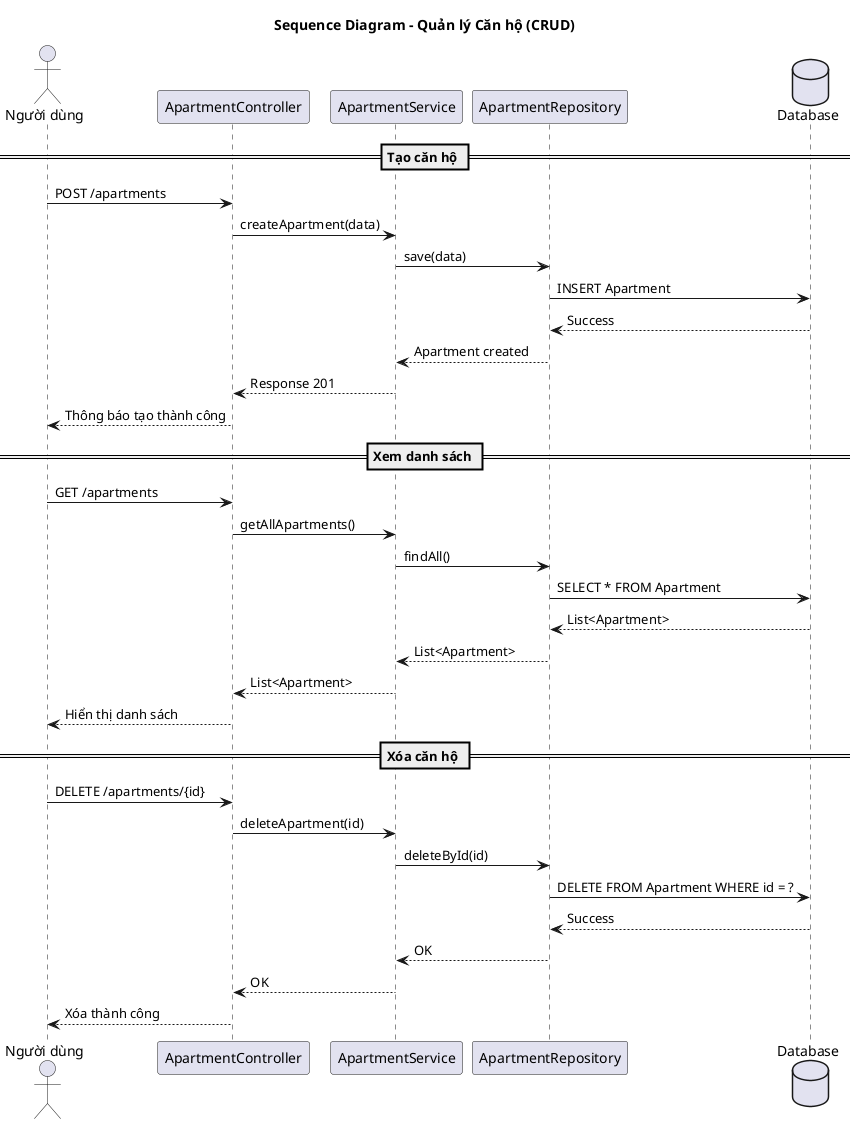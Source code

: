 @startuml crud_sequence_apartment
title **Sequence Diagram - Quản lý Căn hộ (CRUD)**

actor "Người dùng" as User
participant "ApartmentController" as Controller
participant "ApartmentService" as Service
participant "ApartmentRepository" as Repo
database "Database" as DB

== Tạo căn hộ ==
User -> Controller : POST /apartments
Controller -> Service : createApartment(data)
Service -> Repo : save(data)
Repo -> DB : INSERT Apartment
DB --> Repo : Success
Repo --> Service : Apartment created
Service --> Controller : Response 201
Controller --> User : Thông báo tạo thành công

== Xem danh sách ==
User -> Controller : GET /apartments
Controller -> Service : getAllApartments()
Service -> Repo : findAll()
Repo -> DB : SELECT * FROM Apartment
DB --> Repo : List<Apartment>
Repo --> Service : List<Apartment>
Service --> Controller : List<Apartment>
Controller --> User : Hiển thị danh sách

== Xóa căn hộ ==
User -> Controller : DELETE /apartments/{id}
Controller -> Service : deleteApartment(id)
Service -> Repo : deleteById(id)
Repo -> DB : DELETE FROM Apartment WHERE id = ?
DB --> Repo : Success
Repo --> Service : OK
Service --> Controller : OK
Controller --> User : Xóa thành công

@enduml
